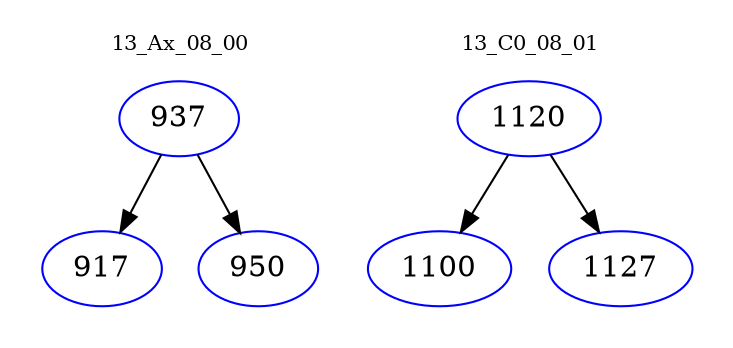 digraph{
subgraph cluster_0 {
color = white
label = "13_Ax_08_00";
fontsize=10;
T0_937 [label="937", color="blue"]
T0_937 -> T0_917 [color="black"]
T0_917 [label="917", color="blue"]
T0_937 -> T0_950 [color="black"]
T0_950 [label="950", color="blue"]
}
subgraph cluster_1 {
color = white
label = "13_C0_08_01";
fontsize=10;
T1_1120 [label="1120", color="blue"]
T1_1120 -> T1_1100 [color="black"]
T1_1100 [label="1100", color="blue"]
T1_1120 -> T1_1127 [color="black"]
T1_1127 [label="1127", color="blue"]
}
}
